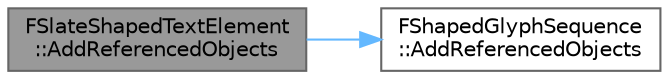 digraph "FSlateShapedTextElement::AddReferencedObjects"
{
 // INTERACTIVE_SVG=YES
 // LATEX_PDF_SIZE
  bgcolor="transparent";
  edge [fontname=Helvetica,fontsize=10,labelfontname=Helvetica,labelfontsize=10];
  node [fontname=Helvetica,fontsize=10,shape=box,height=0.2,width=0.4];
  rankdir="LR";
  Node1 [id="Node000001",label="FSlateShapedTextElement\l::AddReferencedObjects",height=0.2,width=0.4,color="gray40", fillcolor="grey60", style="filled", fontcolor="black",tooltip=" "];
  Node1 -> Node2 [id="edge1_Node000001_Node000002",color="steelblue1",style="solid",tooltip=" "];
  Node2 [id="Node000002",label="FShapedGlyphSequence\l::AddReferencedObjects",height=0.2,width=0.4,color="grey40", fillcolor="white", style="filled",URL="$dd/d4a/classFShapedGlyphSequence.html#a3cfa56d1ad0fba56a7619c34387e0fd1",tooltip=" "];
}
